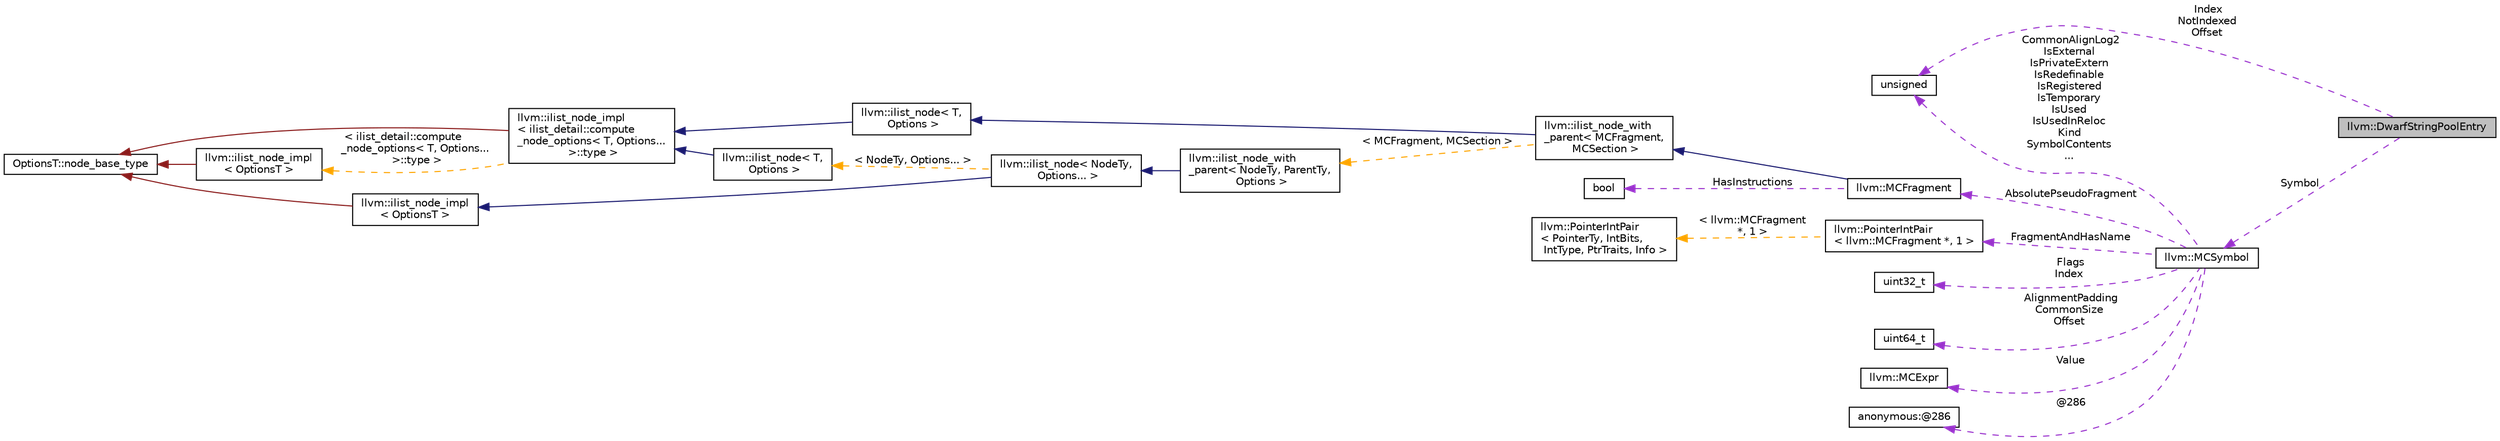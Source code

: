 digraph "llvm::DwarfStringPoolEntry"
{
 // LATEX_PDF_SIZE
  bgcolor="transparent";
  edge [fontname="Helvetica",fontsize="10",labelfontname="Helvetica",labelfontsize="10"];
  node [fontname="Helvetica",fontsize="10",shape="box"];
  rankdir="LR";
  Node1 [label="llvm::DwarfStringPoolEntry",height=0.2,width=0.4,color="black", fillcolor="grey75", style="filled", fontcolor="black",tooltip="Data for a string pool entry."];
  Node2 -> Node1 [dir="back",color="darkorchid3",fontsize="10",style="dashed",label=" Index\nNotIndexed\nOffset" ,fontname="Helvetica"];
  Node2 [label="unsigned",height=0.2,width=0.4,color="black",URL="$classunsigned.html",tooltip=" "];
  Node3 -> Node1 [dir="back",color="darkorchid3",fontsize="10",style="dashed",label=" Symbol" ,fontname="Helvetica"];
  Node3 [label="llvm::MCSymbol",height=0.2,width=0.4,color="black",URL="$classllvm_1_1MCSymbol.html",tooltip="MCSymbol - Instances of this class represent a symbol name in the MC file, and MCSymbols are created ..."];
  Node4 -> Node3 [dir="back",color="darkorchid3",fontsize="10",style="dashed",label=" AbsolutePseudoFragment" ,fontname="Helvetica"];
  Node4 [label="llvm::MCFragment",height=0.2,width=0.4,color="black",URL="$classllvm_1_1MCFragment.html",tooltip=" "];
  Node5 -> Node4 [dir="back",color="midnightblue",fontsize="10",style="solid",fontname="Helvetica"];
  Node5 [label="llvm::ilist_node_with\l_parent\< MCFragment,\l MCSection \>",height=0.2,width=0.4,color="black",URL="$classllvm_1_1ilist__node__with__parent.html",tooltip=" "];
  Node6 -> Node5 [dir="back",color="midnightblue",fontsize="10",style="solid",fontname="Helvetica"];
  Node6 [label="llvm::ilist_node\< T,\l Options \>",height=0.2,width=0.4,color="black",URL="$classllvm_1_1ilist__node.html",tooltip=" "];
  Node7 -> Node6 [dir="back",color="midnightblue",fontsize="10",style="solid",fontname="Helvetica"];
  Node7 [label="llvm::ilist_node_impl\l\< ilist_detail::compute\l_node_options\< T, Options...\l \>::type \>",height=0.2,width=0.4,color="black",URL="$classllvm_1_1ilist__node__impl.html",tooltip=" "];
  Node8 -> Node7 [dir="back",color="firebrick4",fontsize="10",style="solid",fontname="Helvetica"];
  Node8 [label="OptionsT::node_base_type",height=0.2,width=0.4,color="black",tooltip=" "];
  Node9 -> Node7 [dir="back",color="orange",fontsize="10",style="dashed",label=" \< ilist_detail::compute\l_node_options\< T, Options...\l \>::type \>" ,fontname="Helvetica"];
  Node9 [label="llvm::ilist_node_impl\l\< OptionsT \>",height=0.2,width=0.4,color="black",URL="$classllvm_1_1ilist__node__impl.html",tooltip="Implementation for an ilist node."];
  Node8 -> Node9 [dir="back",color="firebrick4",fontsize="10",style="solid",fontname="Helvetica"];
  Node10 -> Node5 [dir="back",color="orange",fontsize="10",style="dashed",label=" \< MCFragment, MCSection \>" ,fontname="Helvetica"];
  Node10 [label="llvm::ilist_node_with\l_parent\< NodeTy, ParentTy,\l Options \>",height=0.2,width=0.4,color="black",URL="$classllvm_1_1ilist__node__with__parent.html",tooltip="An ilist node that can access its parent list."];
  Node11 -> Node10 [dir="back",color="midnightblue",fontsize="10",style="solid",fontname="Helvetica"];
  Node11 [label="llvm::ilist_node\< NodeTy,\l Options... \>",height=0.2,width=0.4,color="black",URL="$classllvm_1_1ilist__node.html",tooltip=" "];
  Node12 -> Node11 [dir="back",color="midnightblue",fontsize="10",style="solid",fontname="Helvetica"];
  Node12 [label="llvm::ilist_node_impl\l\< OptionsT \>",height=0.2,width=0.4,color="black",URL="$classllvm_1_1ilist__node__impl.html",tooltip="Implementation for an ilist node."];
  Node8 -> Node12 [dir="back",color="firebrick4",fontsize="10",style="solid",fontname="Helvetica"];
  Node13 -> Node11 [dir="back",color="orange",fontsize="10",style="dashed",label=" \< NodeTy, Options... \>" ,fontname="Helvetica"];
  Node13 [label="llvm::ilist_node\< T,\l Options \>",height=0.2,width=0.4,color="black",URL="$classllvm_1_1ilist__node.html",tooltip=" "];
  Node7 -> Node13 [dir="back",color="midnightblue",fontsize="10",style="solid",fontname="Helvetica"];
  Node14 -> Node4 [dir="back",color="darkorchid3",fontsize="10",style="dashed",label=" HasInstructions" ,fontname="Helvetica"];
  Node14 [label="bool",height=0.2,width=0.4,color="black",URL="$classbool.html",tooltip=" "];
  Node15 -> Node3 [dir="back",color="darkorchid3",fontsize="10",style="dashed",label=" FragmentAndHasName" ,fontname="Helvetica"];
  Node15 [label="llvm::PointerIntPair\l\< llvm::MCFragment *, 1 \>",height=0.2,width=0.4,color="black",URL="$classllvm_1_1PointerIntPair.html",tooltip=" "];
  Node16 -> Node15 [dir="back",color="orange",fontsize="10",style="dashed",label=" \< llvm::MCFragment\l *, 1 \>" ,fontname="Helvetica"];
  Node16 [label="llvm::PointerIntPair\l\< PointerTy, IntBits,\l IntType, PtrTraits, Info \>",height=0.2,width=0.4,color="black",URL="$classllvm_1_1PointerIntPair.html",tooltip="PointerIntPair - This class implements a pair of a pointer and small integer."];
  Node2 -> Node3 [dir="back",color="darkorchid3",fontsize="10",style="dashed",label=" CommonAlignLog2\nIsExternal\nIsPrivateExtern\nIsRedefinable\nIsRegistered\nIsTemporary\nIsUsed\nIsUsedInReloc\nKind\nSymbolContents\n..." ,fontname="Helvetica"];
  Node17 -> Node3 [dir="back",color="darkorchid3",fontsize="10",style="dashed",label=" Flags\nIndex" ,fontname="Helvetica"];
  Node17 [label="uint32_t",height=0.2,width=0.4,color="black",URL="$classuint32__t.html",tooltip=" "];
  Node18 -> Node3 [dir="back",color="darkorchid3",fontsize="10",style="dashed",label=" AlignmentPadding\nCommonSize\nOffset" ,fontname="Helvetica"];
  Node18 [label="uint64_t",height=0.2,width=0.4,color="black",tooltip=" "];
  Node19 -> Node3 [dir="back",color="darkorchid3",fontsize="10",style="dashed",label=" Value" ,fontname="Helvetica"];
  Node19 [label="llvm::MCExpr",height=0.2,width=0.4,color="black",URL="$classllvm_1_1MCExpr.html",tooltip="Base class for the full range of assembler expressions which are needed for parsing."];
  Node20 -> Node3 [dir="back",color="darkorchid3",fontsize="10",style="dashed",label=" @286" ,fontname="Helvetica"];
  Node20 [label="anonymous:@286",height=0.2,width=0.4,color="black",tooltip=" "];
}
